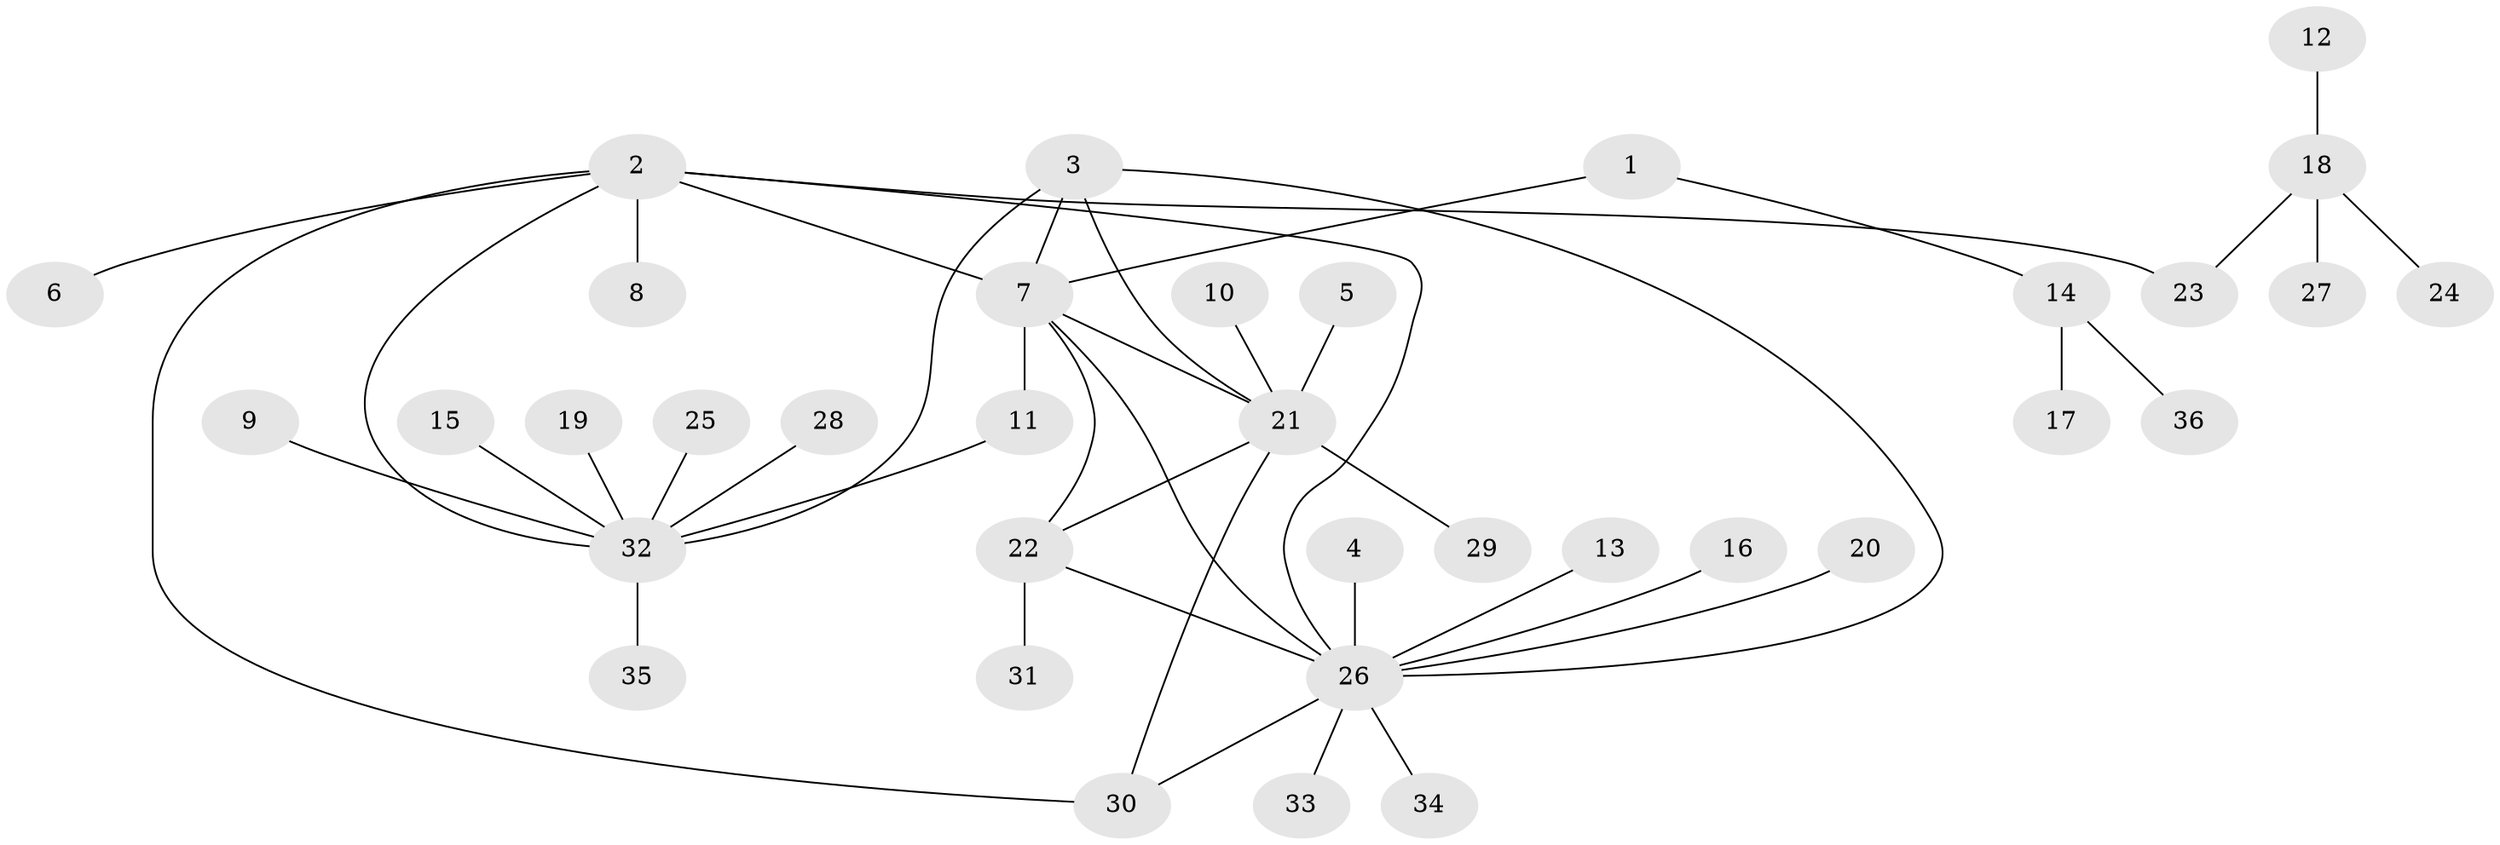 // original degree distribution, {4: 0.058823529411764705, 8: 0.0392156862745098, 2: 0.19607843137254902, 7: 0.0196078431372549, 10: 0.0196078431372549, 12: 0.0196078431372549, 3: 0.0392156862745098, 1: 0.5882352941176471, 5: 0.0196078431372549}
// Generated by graph-tools (version 1.1) at 2025/37/03/04/25 23:37:38]
// undirected, 36 vertices, 44 edges
graph export_dot {
  node [color=gray90,style=filled];
  1;
  2;
  3;
  4;
  5;
  6;
  7;
  8;
  9;
  10;
  11;
  12;
  13;
  14;
  15;
  16;
  17;
  18;
  19;
  20;
  21;
  22;
  23;
  24;
  25;
  26;
  27;
  28;
  29;
  30;
  31;
  32;
  33;
  34;
  35;
  36;
  1 -- 7 [weight=1.0];
  1 -- 14 [weight=1.0];
  2 -- 6 [weight=1.0];
  2 -- 7 [weight=1.0];
  2 -- 8 [weight=1.0];
  2 -- 23 [weight=1.0];
  2 -- 26 [weight=1.0];
  2 -- 30 [weight=1.0];
  2 -- 32 [weight=1.0];
  3 -- 7 [weight=1.0];
  3 -- 21 [weight=1.0];
  3 -- 26 [weight=1.0];
  3 -- 32 [weight=1.0];
  4 -- 26 [weight=1.0];
  5 -- 21 [weight=1.0];
  7 -- 11 [weight=1.0];
  7 -- 21 [weight=1.0];
  7 -- 22 [weight=1.0];
  7 -- 26 [weight=1.0];
  9 -- 32 [weight=1.0];
  10 -- 21 [weight=1.0];
  11 -- 32 [weight=1.0];
  12 -- 18 [weight=1.0];
  13 -- 26 [weight=1.0];
  14 -- 17 [weight=1.0];
  14 -- 36 [weight=1.0];
  15 -- 32 [weight=1.0];
  16 -- 26 [weight=1.0];
  18 -- 23 [weight=1.0];
  18 -- 24 [weight=1.0];
  18 -- 27 [weight=1.0];
  19 -- 32 [weight=1.0];
  20 -- 26 [weight=1.0];
  21 -- 22 [weight=1.0];
  21 -- 29 [weight=1.0];
  21 -- 30 [weight=1.0];
  22 -- 26 [weight=1.0];
  22 -- 31 [weight=1.0];
  25 -- 32 [weight=1.0];
  26 -- 30 [weight=1.0];
  26 -- 33 [weight=1.0];
  26 -- 34 [weight=1.0];
  28 -- 32 [weight=1.0];
  32 -- 35 [weight=1.0];
}
